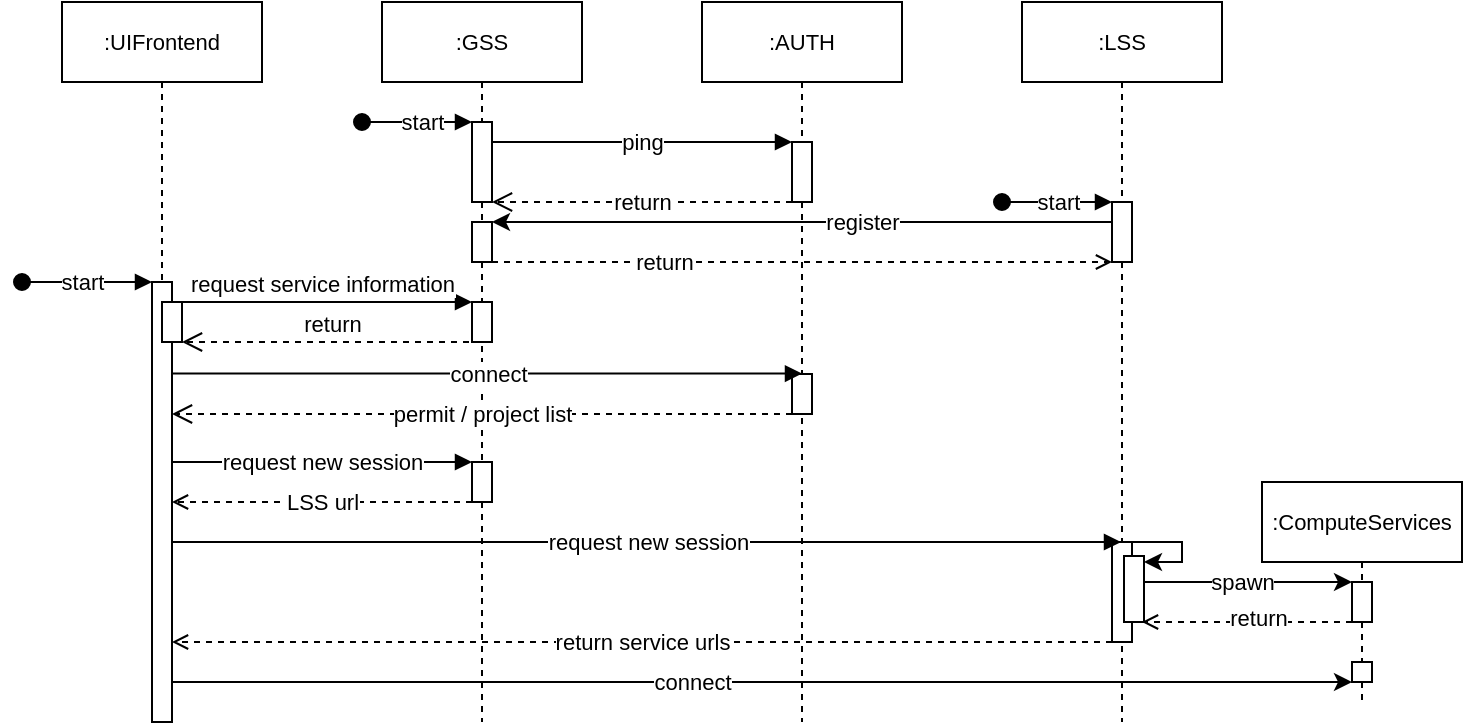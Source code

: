 <mxfile version="20.8.23" type="device"><diagram name="Page-1" id="2YBvvXClWsGukQMizWep"><mxGraphModel dx="1195" dy="637" grid="1" gridSize="10" guides="1" tooltips="1" connect="1" arrows="1" fold="1" page="1" pageScale="1" pageWidth="850" pageHeight="1100" math="0" shadow="0"><root><mxCell id="0"/><mxCell id="1" parent="0"/><mxCell id="aM9ryv3xv72pqoxQDRHE-1" value=":UIFrontend" style="shape=umlLifeline;perimeter=lifelinePerimeter;whiteSpace=wrap;html=1;container=0;dropTarget=0;collapsible=0;recursiveResize=0;outlineConnect=0;portConstraint=eastwest;newEdgeStyle={&quot;edgeStyle&quot;:&quot;elbowEdgeStyle&quot;,&quot;elbow&quot;:&quot;vertical&quot;,&quot;curved&quot;:0,&quot;rounded&quot;:0};fontSize=11;" parent="1" vertex="1"><mxGeometry x="40" y="40" width="100" height="360" as="geometry"/></mxCell><mxCell id="aM9ryv3xv72pqoxQDRHE-2" value="" style="html=1;points=[];perimeter=orthogonalPerimeter;outlineConnect=0;targetShapes=umlLifeline;portConstraint=eastwest;newEdgeStyle={&quot;edgeStyle&quot;:&quot;elbowEdgeStyle&quot;,&quot;elbow&quot;:&quot;vertical&quot;,&quot;curved&quot;:0,&quot;rounded&quot;:0};" parent="aM9ryv3xv72pqoxQDRHE-1" vertex="1"><mxGeometry x="45" y="140" width="10" height="220" as="geometry"/></mxCell><mxCell id="aM9ryv3xv72pqoxQDRHE-3" value="start" style="html=1;verticalAlign=middle;startArrow=oval;endArrow=block;startSize=8;edgeStyle=elbowEdgeStyle;elbow=vertical;curved=0;rounded=0;" parent="aM9ryv3xv72pqoxQDRHE-1" target="aM9ryv3xv72pqoxQDRHE-2" edge="1"><mxGeometry x="-0.077" relative="1" as="geometry"><mxPoint x="-20" y="140" as="sourcePoint"/><Array as="points"><mxPoint x="10" y="140"/></Array><mxPoint as="offset"/></mxGeometry></mxCell><mxCell id="aM9ryv3xv72pqoxQDRHE-4" value="" style="html=1;points=[];perimeter=orthogonalPerimeter;outlineConnect=0;targetShapes=umlLifeline;portConstraint=eastwest;newEdgeStyle={&quot;edgeStyle&quot;:&quot;elbowEdgeStyle&quot;,&quot;elbow&quot;:&quot;vertical&quot;,&quot;curved&quot;:0,&quot;rounded&quot;:0};" parent="aM9ryv3xv72pqoxQDRHE-1" vertex="1"><mxGeometry x="50" y="150" width="10" height="20" as="geometry"/></mxCell><mxCell id="aM9ryv3xv72pqoxQDRHE-5" value=":GSS" style="shape=umlLifeline;perimeter=lifelinePerimeter;whiteSpace=wrap;html=1;container=0;dropTarget=0;collapsible=0;recursiveResize=0;outlineConnect=0;portConstraint=eastwest;newEdgeStyle={&quot;edgeStyle&quot;:&quot;elbowEdgeStyle&quot;,&quot;elbow&quot;:&quot;vertical&quot;,&quot;curved&quot;:0,&quot;rounded&quot;:0};fontSize=11;" parent="1" vertex="1"><mxGeometry x="200" y="40" width="100" height="360" as="geometry"/></mxCell><mxCell id="aM9ryv3xv72pqoxQDRHE-6" value="" style="html=1;points=[];perimeter=orthogonalPerimeter;outlineConnect=0;targetShapes=umlLifeline;portConstraint=eastwest;newEdgeStyle={&quot;edgeStyle&quot;:&quot;elbowEdgeStyle&quot;,&quot;elbow&quot;:&quot;vertical&quot;,&quot;curved&quot;:0,&quot;rounded&quot;:0};" parent="aM9ryv3xv72pqoxQDRHE-5" vertex="1"><mxGeometry x="45" y="60" width="10" height="40" as="geometry"/></mxCell><mxCell id="AyIca6ygOwaqc5NAC4_7-17" value="" style="html=1;points=[];perimeter=orthogonalPerimeter;outlineConnect=0;targetShapes=umlLifeline;portConstraint=eastwest;newEdgeStyle={&quot;edgeStyle&quot;:&quot;elbowEdgeStyle&quot;,&quot;elbow&quot;:&quot;vertical&quot;,&quot;curved&quot;:0,&quot;rounded&quot;:0};" vertex="1" parent="aM9ryv3xv72pqoxQDRHE-5"><mxGeometry x="45" y="110" width="10" height="20" as="geometry"/></mxCell><mxCell id="AyIca6ygOwaqc5NAC4_7-20" value="" style="html=1;points=[];perimeter=orthogonalPerimeter;outlineConnect=0;targetShapes=umlLifeline;portConstraint=eastwest;newEdgeStyle={&quot;edgeStyle&quot;:&quot;elbowEdgeStyle&quot;,&quot;elbow&quot;:&quot;vertical&quot;,&quot;curved&quot;:0,&quot;rounded&quot;:0};" vertex="1" parent="aM9ryv3xv72pqoxQDRHE-5"><mxGeometry x="45" y="150" width="10" height="20" as="geometry"/></mxCell><mxCell id="AyIca6ygOwaqc5NAC4_7-26" value="" style="html=1;points=[];perimeter=orthogonalPerimeter;outlineConnect=0;targetShapes=umlLifeline;portConstraint=eastwest;newEdgeStyle={&quot;edgeStyle&quot;:&quot;elbowEdgeStyle&quot;,&quot;elbow&quot;:&quot;vertical&quot;,&quot;curved&quot;:0,&quot;rounded&quot;:0};" vertex="1" parent="aM9ryv3xv72pqoxQDRHE-5"><mxGeometry x="45" y="230" width="10" height="20" as="geometry"/></mxCell><mxCell id="aM9ryv3xv72pqoxQDRHE-7" value="request service information" style="html=1;verticalAlign=bottom;endArrow=block;edgeStyle=elbowEdgeStyle;elbow=vertical;curved=0;rounded=0;" parent="1" source="aM9ryv3xv72pqoxQDRHE-2" target="AyIca6ygOwaqc5NAC4_7-20" edge="1"><mxGeometry relative="1" as="geometry"><mxPoint x="195" y="130" as="sourcePoint"/><Array as="points"><mxPoint x="150" y="190"/><mxPoint x="160" y="180"/><mxPoint x="120" y="150"/><mxPoint x="180" y="120"/></Array><mxPoint x="240" y="190" as="targetPoint"/></mxGeometry></mxCell><mxCell id="aM9ryv3xv72pqoxQDRHE-8" value="permit / project list" style="html=1;verticalAlign=middle;endArrow=open;dashed=1;endSize=8;edgeStyle=elbowEdgeStyle;elbow=vertical;curved=0;rounded=0;" parent="1" source="AyIca6ygOwaqc5NAC4_7-23" edge="1"><mxGeometry relative="1" as="geometry"><mxPoint x="95" y="246" as="targetPoint"/><Array as="points"><mxPoint x="170" y="246"/><mxPoint x="190" y="266"/></Array><mxPoint x="230" y="266" as="sourcePoint"/></mxGeometry></mxCell><mxCell id="aM9ryv3xv72pqoxQDRHE-10" value="return" style="html=1;verticalAlign=bottom;endArrow=open;dashed=1;endSize=8;edgeStyle=elbowEdgeStyle;elbow=vertical;curved=0;rounded=0;" parent="1" source="aM9ryv3xv72pqoxQDRHE-5" target="aM9ryv3xv72pqoxQDRHE-4" edge="1"><mxGeometry relative="1" as="geometry"><Array as="points"><mxPoint x="190" y="210"/><mxPoint x="180" y="230"/><mxPoint x="140" y="210"/></Array><mxPoint x="230" y="210" as="sourcePoint"/></mxGeometry></mxCell><mxCell id="AyIca6ygOwaqc5NAC4_7-1" value=":AUTH" style="shape=umlLifeline;perimeter=lifelinePerimeter;whiteSpace=wrap;html=1;container=0;dropTarget=0;collapsible=0;recursiveResize=0;outlineConnect=0;portConstraint=eastwest;newEdgeStyle={&quot;edgeStyle&quot;:&quot;elbowEdgeStyle&quot;,&quot;elbow&quot;:&quot;vertical&quot;,&quot;curved&quot;:0,&quot;rounded&quot;:0};fontSize=11;" vertex="1" parent="1"><mxGeometry x="360" y="40" width="100" height="360" as="geometry"/></mxCell><mxCell id="AyIca6ygOwaqc5NAC4_7-2" value="" style="html=1;points=[];perimeter=orthogonalPerimeter;outlineConnect=0;targetShapes=umlLifeline;portConstraint=eastwest;newEdgeStyle={&quot;edgeStyle&quot;:&quot;elbowEdgeStyle&quot;,&quot;elbow&quot;:&quot;vertical&quot;,&quot;curved&quot;:0,&quot;rounded&quot;:0};" vertex="1" parent="AyIca6ygOwaqc5NAC4_7-1"><mxGeometry x="45" y="70" width="10" height="30" as="geometry"/></mxCell><mxCell id="AyIca6ygOwaqc5NAC4_7-23" value="" style="html=1;points=[];perimeter=orthogonalPerimeter;outlineConnect=0;targetShapes=umlLifeline;portConstraint=eastwest;newEdgeStyle={&quot;edgeStyle&quot;:&quot;elbowEdgeStyle&quot;,&quot;elbow&quot;:&quot;vertical&quot;,&quot;curved&quot;:0,&quot;rounded&quot;:0};" vertex="1" parent="AyIca6ygOwaqc5NAC4_7-1"><mxGeometry x="45" y="186" width="10" height="20" as="geometry"/></mxCell><mxCell id="AyIca6ygOwaqc5NAC4_7-3" value=":LSS" style="shape=umlLifeline;perimeter=lifelinePerimeter;whiteSpace=wrap;html=1;container=0;dropTarget=0;collapsible=0;recursiveResize=0;outlineConnect=0;portConstraint=eastwest;newEdgeStyle={&quot;edgeStyle&quot;:&quot;elbowEdgeStyle&quot;,&quot;elbow&quot;:&quot;vertical&quot;,&quot;curved&quot;:0,&quot;rounded&quot;:0};fontSize=11;" vertex="1" parent="1"><mxGeometry x="520" y="40" width="100" height="360" as="geometry"/></mxCell><mxCell id="AyIca6ygOwaqc5NAC4_7-4" value="" style="html=1;points=[];perimeter=orthogonalPerimeter;outlineConnect=0;targetShapes=umlLifeline;portConstraint=eastwest;newEdgeStyle={&quot;edgeStyle&quot;:&quot;elbowEdgeStyle&quot;,&quot;elbow&quot;:&quot;vertical&quot;,&quot;curved&quot;:0,&quot;rounded&quot;:0};" vertex="1" parent="AyIca6ygOwaqc5NAC4_7-3"><mxGeometry x="45" y="100" width="10" height="30" as="geometry"/></mxCell><mxCell id="AyIca6ygOwaqc5NAC4_7-29" value="" style="html=1;points=[];perimeter=orthogonalPerimeter;outlineConnect=0;targetShapes=umlLifeline;portConstraint=eastwest;newEdgeStyle={&quot;edgeStyle&quot;:&quot;elbowEdgeStyle&quot;,&quot;elbow&quot;:&quot;vertical&quot;,&quot;curved&quot;:0,&quot;rounded&quot;:0};" vertex="1" parent="AyIca6ygOwaqc5NAC4_7-3"><mxGeometry x="45" y="270" width="10" height="50" as="geometry"/></mxCell><mxCell id="AyIca6ygOwaqc5NAC4_7-34" value="" style="html=1;points=[];perimeter=orthogonalPerimeter;outlineConnect=0;targetShapes=umlLifeline;portConstraint=eastwest;newEdgeStyle={&quot;edgeStyle&quot;:&quot;elbowEdgeStyle&quot;,&quot;elbow&quot;:&quot;vertical&quot;,&quot;curved&quot;:0,&quot;rounded&quot;:0};" vertex="1" parent="AyIca6ygOwaqc5NAC4_7-3"><mxGeometry x="51" y="277" width="10" height="33" as="geometry"/></mxCell><mxCell id="AyIca6ygOwaqc5NAC4_7-33" value="" style="endArrow=classic;html=1;rounded=0;" edge="1" parent="AyIca6ygOwaqc5NAC4_7-3" source="AyIca6ygOwaqc5NAC4_7-29" target="AyIca6ygOwaqc5NAC4_7-34"><mxGeometry x="0.296" y="-30" width="50" height="50" relative="1" as="geometry"><mxPoint x="100" y="260" as="sourcePoint"/><mxPoint x="70" y="285" as="targetPoint"/><Array as="points"><mxPoint x="80" y="270"/><mxPoint x="80" y="280"/></Array><mxPoint x="30" y="30" as="offset"/></mxGeometry></mxCell><mxCell id="AyIca6ygOwaqc5NAC4_7-7" value="start" style="html=1;verticalAlign=middle;startArrow=oval;endArrow=block;startSize=8;edgeStyle=elbowEdgeStyle;elbow=vertical;curved=0;rounded=0;" edge="1" parent="1"><mxGeometry x="0.09" relative="1" as="geometry"><mxPoint x="190" y="100" as="sourcePoint"/><mxPoint x="245" y="100" as="targetPoint"/><mxPoint as="offset"/></mxGeometry></mxCell><mxCell id="AyIca6ygOwaqc5NAC4_7-9" value="start" style="html=1;verticalAlign=middle;startArrow=oval;endArrow=block;startSize=8;edgeStyle=elbowEdgeStyle;elbow=vertical;curved=0;rounded=0;" edge="1" parent="1"><mxGeometry relative="1" as="geometry"><mxPoint x="510" y="140" as="sourcePoint"/><mxPoint x="565" y="140" as="targetPoint"/></mxGeometry></mxCell><mxCell id="AyIca6ygOwaqc5NAC4_7-11" value="ping" style="html=1;verticalAlign=middle;endArrow=block;edgeStyle=elbowEdgeStyle;elbow=vertical;curved=0;rounded=0;" edge="1" parent="1"><mxGeometry relative="1" as="geometry"><mxPoint x="255" y="110" as="sourcePoint"/><Array as="points"><mxPoint x="275" y="110"/><mxPoint x="335" y="80"/></Array><mxPoint x="405" y="110" as="targetPoint"/><mxPoint as="offset"/></mxGeometry></mxCell><mxCell id="AyIca6ygOwaqc5NAC4_7-14" value="return" style="html=1;verticalAlign=middle;endArrow=open;dashed=1;endSize=8;edgeStyle=elbowEdgeStyle;elbow=vertical;curved=0;rounded=0;" edge="1" parent="1" source="AyIca6ygOwaqc5NAC4_7-2" target="aM9ryv3xv72pqoxQDRHE-6"><mxGeometry relative="1" as="geometry"><mxPoint x="250" y="140" as="targetPoint"/><Array as="points"><mxPoint x="345" y="140"/></Array><mxPoint x="400" y="140" as="sourcePoint"/></mxGeometry></mxCell><mxCell id="AyIca6ygOwaqc5NAC4_7-16" value="register" style="edgeStyle=elbowEdgeStyle;rounded=0;orthogonalLoop=1;jettySize=auto;html=1;elbow=vertical;curved=0;" edge="1" parent="1" source="AyIca6ygOwaqc5NAC4_7-4" target="AyIca6ygOwaqc5NAC4_7-17"><mxGeometry x="-0.194" relative="1" as="geometry"><mxPoint x="250" y="150" as="targetPoint"/><Array as="points"><mxPoint x="460" y="150"/></Array><mxPoint as="offset"/></mxGeometry></mxCell><mxCell id="AyIca6ygOwaqc5NAC4_7-18" style="edgeStyle=elbowEdgeStyle;rounded=0;orthogonalLoop=1;jettySize=auto;html=1;elbow=vertical;curved=0;dashed=1;endArrow=open;endFill=0;" edge="1" parent="1" source="AyIca6ygOwaqc5NAC4_7-17" target="AyIca6ygOwaqc5NAC4_7-4"><mxGeometry relative="1" as="geometry"><mxPoint x="550" y="160" as="targetPoint"/><Array as="points"><mxPoint x="390" y="170"/></Array></mxGeometry></mxCell><mxCell id="AyIca6ygOwaqc5NAC4_7-19" value="return" style="edgeLabel;html=1;align=center;verticalAlign=middle;resizable=0;points=[];" vertex="1" connectable="0" parent="AyIca6ygOwaqc5NAC4_7-18"><mxGeometry x="-0.449" relative="1" as="geometry"><mxPoint as="offset"/></mxGeometry></mxCell><mxCell id="AyIca6ygOwaqc5NAC4_7-24" value="connect" style="html=1;verticalAlign=middle;endArrow=block;edgeStyle=elbowEdgeStyle;elbow=vertical;curved=0;rounded=0;" edge="1" parent="1"><mxGeometry relative="1" as="geometry"><mxPoint x="95" y="225.76" as="sourcePoint"/><Array as="points"><mxPoint x="145" y="225.76"/><mxPoint x="155" y="215.76"/><mxPoint x="115" y="185.76"/><mxPoint x="175" y="155.76"/></Array><mxPoint x="410" y="225.76" as="targetPoint"/></mxGeometry></mxCell><mxCell id="AyIca6ygOwaqc5NAC4_7-25" value="request new session" style="html=1;verticalAlign=middle;endArrow=block;edgeStyle=elbowEdgeStyle;elbow=vertical;curved=0;rounded=0;" edge="1" parent="1" source="aM9ryv3xv72pqoxQDRHE-2" target="AyIca6ygOwaqc5NAC4_7-26"><mxGeometry relative="1" as="geometry"><mxPoint x="92.5" y="260" as="sourcePoint"/><Array as="points"><mxPoint x="210" y="270"/><mxPoint x="142.5" y="260"/><mxPoint x="152.5" y="250"/><mxPoint x="112.5" y="220"/><mxPoint x="172.5" y="190"/></Array><mxPoint x="250" y="270" as="targetPoint"/></mxGeometry></mxCell><mxCell id="AyIca6ygOwaqc5NAC4_7-27" value="LSS url" style="html=1;verticalAlign=middle;endArrow=open;edgeStyle=elbowEdgeStyle;elbow=vertical;curved=0;rounded=0;dashed=1;endFill=0;" edge="1" parent="1" source="AyIca6ygOwaqc5NAC4_7-26" target="aM9ryv3xv72pqoxQDRHE-2"><mxGeometry relative="1" as="geometry"><mxPoint x="240" y="290" as="sourcePoint"/><Array as="points"><mxPoint x="160" y="290"/><mxPoint x="167.5" y="210"/><mxPoint x="107.5" y="240"/><mxPoint x="147.5" y="270"/><mxPoint x="137.5" y="280"/><mxPoint x="205" y="290"/></Array><mxPoint x="90" y="290" as="targetPoint"/></mxGeometry></mxCell><mxCell id="AyIca6ygOwaqc5NAC4_7-28" value="request new session" style="html=1;verticalAlign=middle;endArrow=block;edgeStyle=elbowEdgeStyle;elbow=vertical;curved=0;rounded=0;" edge="1" parent="1" source="aM9ryv3xv72pqoxQDRHE-2" target="AyIca6ygOwaqc5NAC4_7-3"><mxGeometry relative="1" as="geometry"><mxPoint x="90" y="310" as="sourcePoint"/><Array as="points"><mxPoint x="205" y="310"/><mxPoint x="137.5" y="300"/><mxPoint x="147.5" y="290"/><mxPoint x="107.5" y="260"/><mxPoint x="167.5" y="230"/></Array><mxPoint x="240" y="310" as="targetPoint"/></mxGeometry></mxCell><mxCell id="AyIca6ygOwaqc5NAC4_7-30" value="return service urls" style="html=1;verticalAlign=middle;endArrow=open;edgeStyle=elbowEdgeStyle;elbow=vertical;curved=0;rounded=0;dashed=1;endFill=0;" edge="1" parent="1" source="AyIca6ygOwaqc5NAC4_7-29" target="aM9ryv3xv72pqoxQDRHE-2"><mxGeometry relative="1" as="geometry"><mxPoint x="500" y="320" as="sourcePoint"/><Array as="points"><mxPoint x="530" y="360"/><mxPoint x="460" y="350"/><mxPoint x="200" y="340"/><mxPoint x="190" y="330"/><mxPoint x="300" y="320"/><mxPoint x="117.5" y="270"/><mxPoint x="157.5" y="300"/><mxPoint x="147.5" y="310"/><mxPoint x="215" y="320"/></Array><mxPoint x="105" y="320" as="targetPoint"/></mxGeometry></mxCell><mxCell id="AyIca6ygOwaqc5NAC4_7-35" value=":ComputeServices" style="shape=umlLifeline;perimeter=lifelinePerimeter;whiteSpace=wrap;html=1;container=0;dropTarget=0;collapsible=0;recursiveResize=0;outlineConnect=0;portConstraint=eastwest;newEdgeStyle={&quot;edgeStyle&quot;:&quot;elbowEdgeStyle&quot;,&quot;elbow&quot;:&quot;vertical&quot;,&quot;curved&quot;:0,&quot;rounded&quot;:0};fontSize=11;" vertex="1" parent="1"><mxGeometry x="640" y="280" width="100" height="110" as="geometry"/></mxCell><mxCell id="AyIca6ygOwaqc5NAC4_7-36" value="" style="html=1;points=[];perimeter=orthogonalPerimeter;outlineConnect=0;targetShapes=umlLifeline;portConstraint=eastwest;newEdgeStyle={&quot;edgeStyle&quot;:&quot;elbowEdgeStyle&quot;,&quot;elbow&quot;:&quot;vertical&quot;,&quot;curved&quot;:0,&quot;rounded&quot;:0};" vertex="1" parent="AyIca6ygOwaqc5NAC4_7-35"><mxGeometry x="45" y="50" width="10" height="20" as="geometry"/></mxCell><mxCell id="AyIca6ygOwaqc5NAC4_7-46" value="" style="html=1;points=[];perimeter=orthogonalPerimeter;outlineConnect=0;targetShapes=umlLifeline;portConstraint=eastwest;newEdgeStyle={&quot;edgeStyle&quot;:&quot;elbowEdgeStyle&quot;,&quot;elbow&quot;:&quot;vertical&quot;,&quot;curved&quot;:0,&quot;rounded&quot;:0};" vertex="1" parent="AyIca6ygOwaqc5NAC4_7-35"><mxGeometry x="45" y="90" width="10" height="10" as="geometry"/></mxCell><mxCell id="AyIca6ygOwaqc5NAC4_7-40" value="&lt;span style=&quot;color: rgb(0, 0, 0); font-family: Helvetica; font-size: 11px; font-style: normal; font-variant-ligatures: normal; font-variant-caps: normal; font-weight: 400; letter-spacing: normal; orphans: 2; text-align: center; text-indent: 0px; text-transform: none; widows: 2; word-spacing: 0px; -webkit-text-stroke-width: 0px; text-decoration-thickness: initial; text-decoration-style: initial; text-decoration-color: initial; float: none; display: inline !important;&quot;&gt;spawn&lt;/span&gt;" style="edgeStyle=elbowEdgeStyle;rounded=0;orthogonalLoop=1;jettySize=auto;html=1;elbow=vertical;curved=0;endArrow=classic;endFill=1;labelBackgroundColor=default;" edge="1" parent="1" source="AyIca6ygOwaqc5NAC4_7-34" target="AyIca6ygOwaqc5NAC4_7-36"><mxGeometry x="-0.058" relative="1" as="geometry"><Array as="points"><mxPoint x="630" y="330"/></Array><mxPoint as="offset"/></mxGeometry></mxCell><mxCell id="AyIca6ygOwaqc5NAC4_7-42" style="edgeStyle=elbowEdgeStyle;rounded=0;orthogonalLoop=1;jettySize=auto;html=1;elbow=vertical;curved=0;endArrow=classic;endFill=1;" edge="1" parent="1" source="aM9ryv3xv72pqoxQDRHE-2" target="AyIca6ygOwaqc5NAC4_7-46"><mxGeometry relative="1" as="geometry"><mxPoint x="660" y="370" as="targetPoint"/><Array as="points"><mxPoint x="190" y="380"/><mxPoint x="200" y="370"/><mxPoint x="210" y="360"/></Array></mxGeometry></mxCell><mxCell id="AyIca6ygOwaqc5NAC4_7-43" value="connect" style="edgeLabel;html=1;align=center;verticalAlign=middle;resizable=0;points=[];" vertex="1" connectable="0" parent="AyIca6ygOwaqc5NAC4_7-42"><mxGeometry x="-0.118" relative="1" as="geometry"><mxPoint as="offset"/></mxGeometry></mxCell><mxCell id="AyIca6ygOwaqc5NAC4_7-44" style="edgeStyle=elbowEdgeStyle;rounded=0;orthogonalLoop=1;jettySize=auto;html=1;elbow=vertical;curved=0;labelBackgroundColor=default;fontSize=11;endArrow=open;endFill=0;dashed=1;" edge="1" parent="1" source="AyIca6ygOwaqc5NAC4_7-36"><mxGeometry relative="1" as="geometry"><mxPoint x="580" y="350" as="targetPoint"/><Array as="points"><mxPoint x="650" y="350"/></Array></mxGeometry></mxCell><mxCell id="AyIca6ygOwaqc5NAC4_7-45" value="return" style="edgeLabel;html=1;align=center;verticalAlign=middle;resizable=0;points=[];fontSize=11;" vertex="1" connectable="0" parent="AyIca6ygOwaqc5NAC4_7-44"><mxGeometry x="-0.091" y="-2" relative="1" as="geometry"><mxPoint as="offset"/></mxGeometry></mxCell></root></mxGraphModel></diagram></mxfile>
